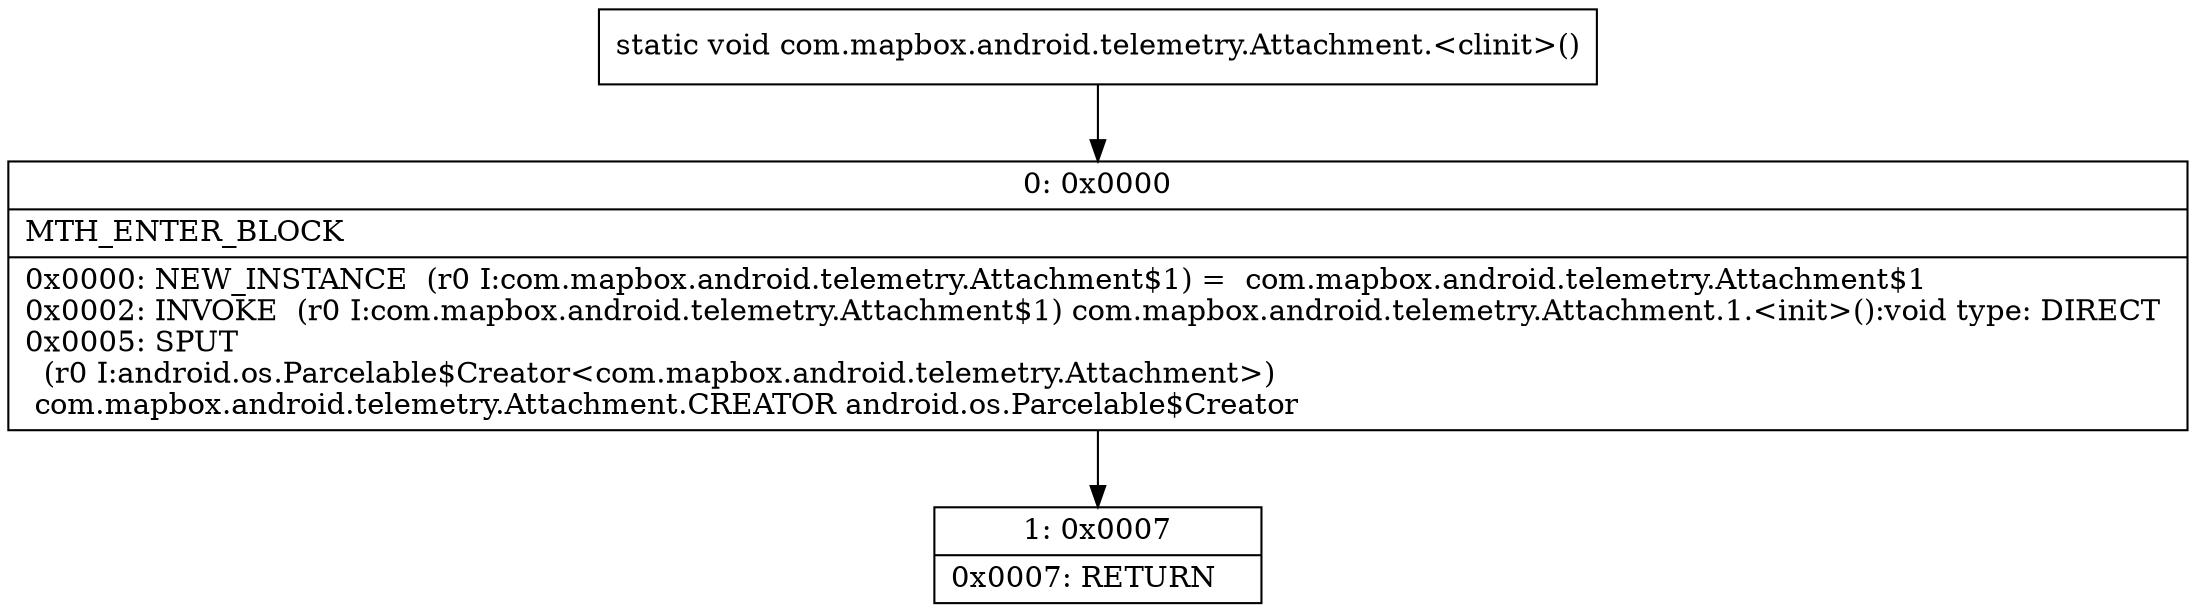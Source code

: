 digraph "CFG forcom.mapbox.android.telemetry.Attachment.\<clinit\>()V" {
Node_0 [shape=record,label="{0\:\ 0x0000|MTH_ENTER_BLOCK\l|0x0000: NEW_INSTANCE  (r0 I:com.mapbox.android.telemetry.Attachment$1) =  com.mapbox.android.telemetry.Attachment$1 \l0x0002: INVOKE  (r0 I:com.mapbox.android.telemetry.Attachment$1) com.mapbox.android.telemetry.Attachment.1.\<init\>():void type: DIRECT \l0x0005: SPUT  \l  (r0 I:android.os.Parcelable$Creator\<com.mapbox.android.telemetry.Attachment\>)\l com.mapbox.android.telemetry.Attachment.CREATOR android.os.Parcelable$Creator \l}"];
Node_1 [shape=record,label="{1\:\ 0x0007|0x0007: RETURN   \l}"];
MethodNode[shape=record,label="{static void com.mapbox.android.telemetry.Attachment.\<clinit\>() }"];
MethodNode -> Node_0;
Node_0 -> Node_1;
}

